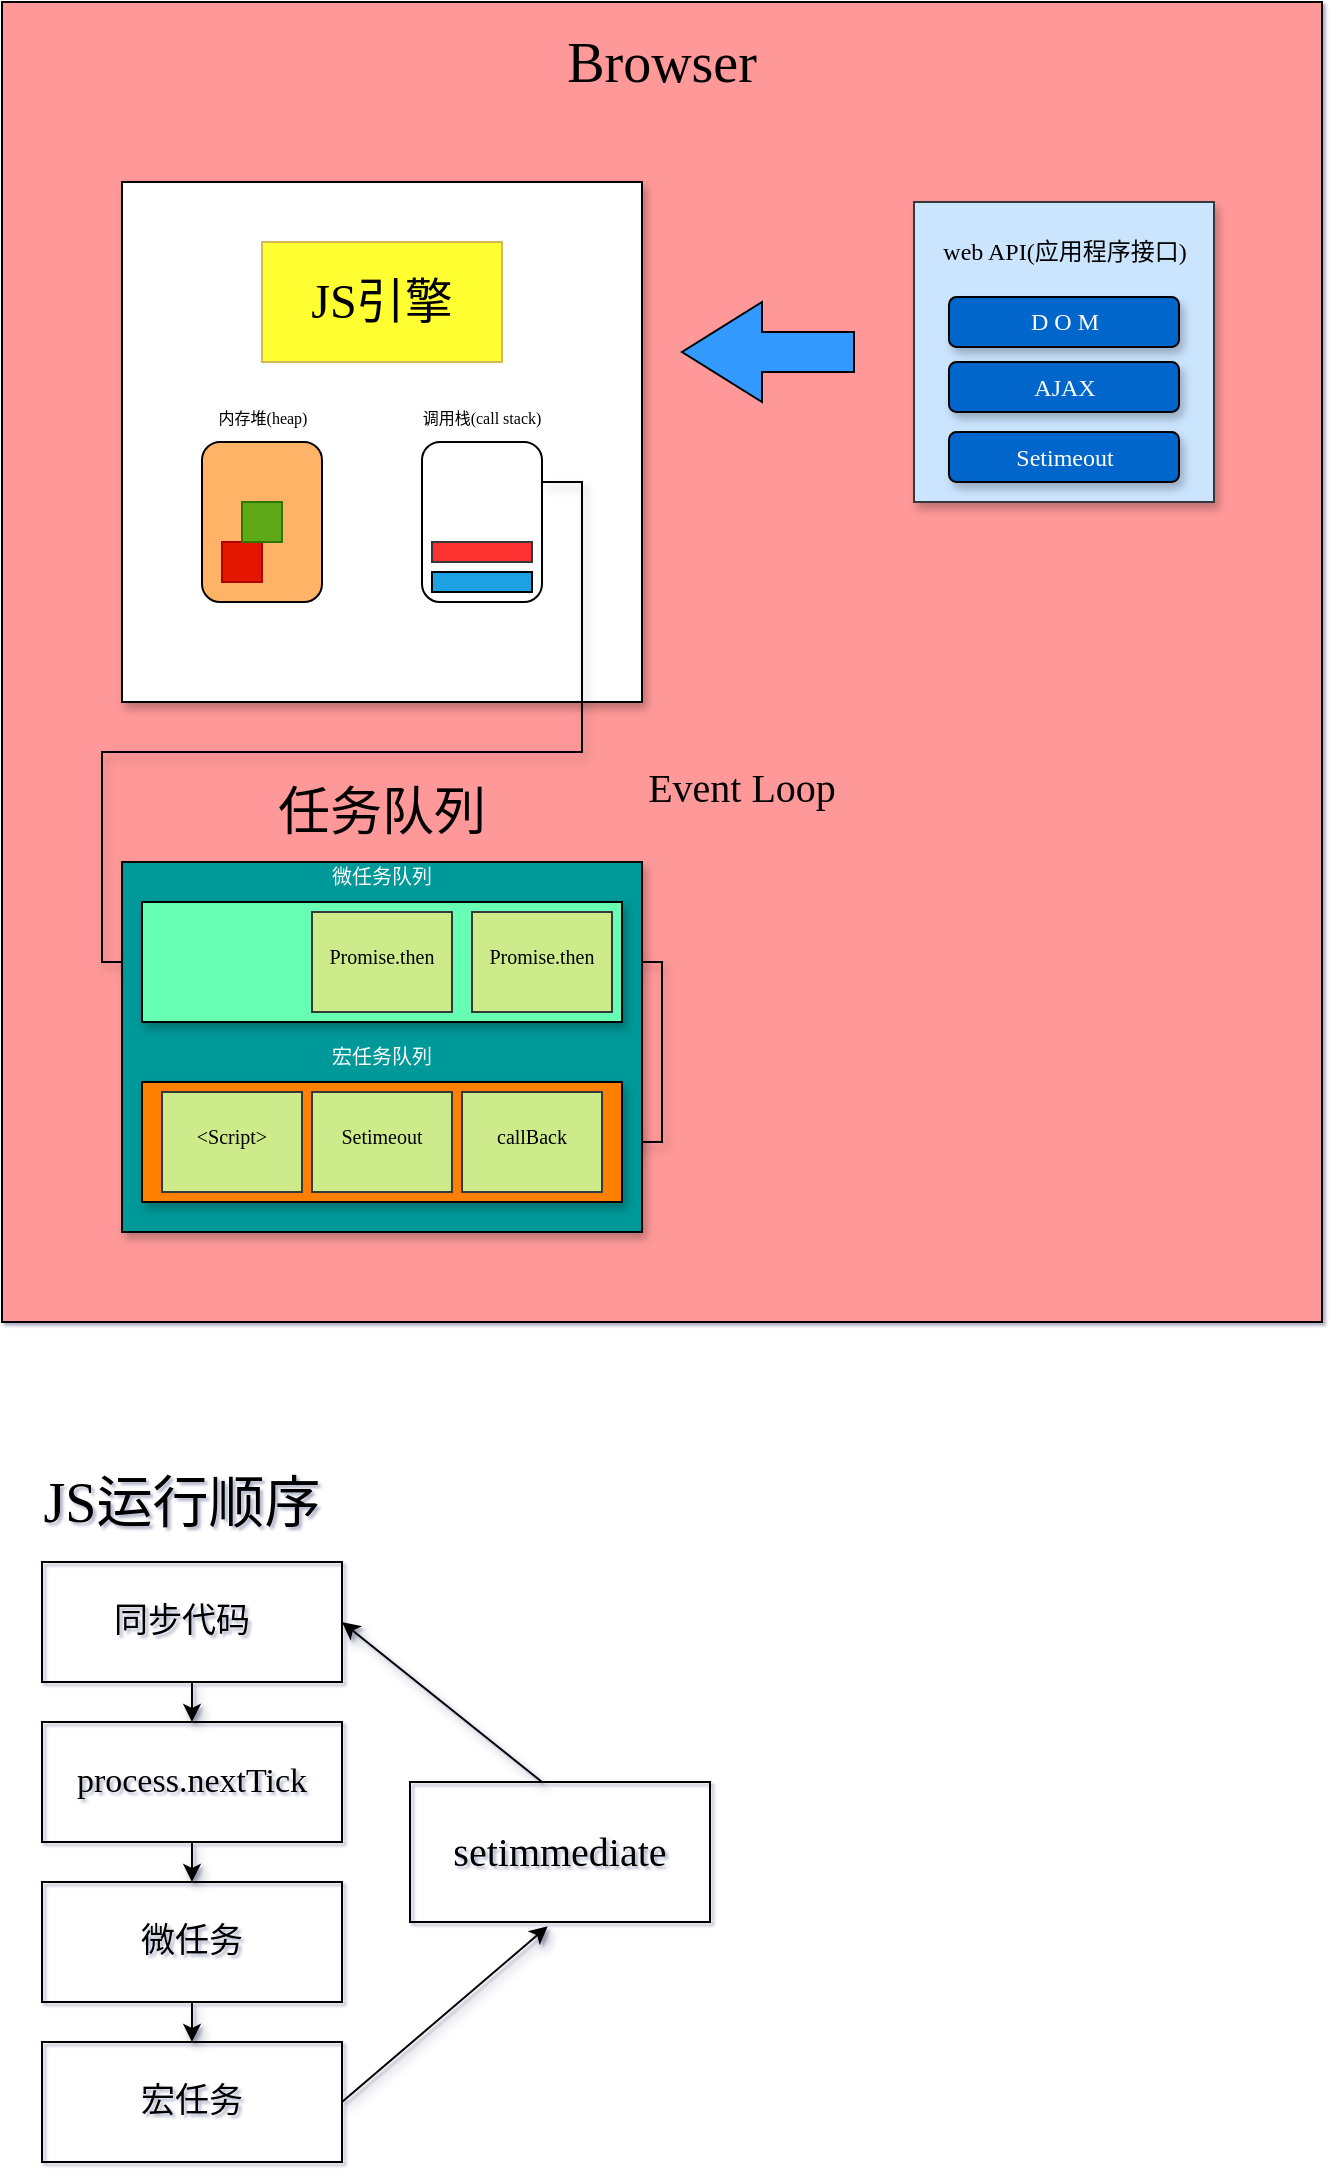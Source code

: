 <mxfile version="19.0.0" type="device"><diagram id="lpy9_t8XpZiyw46acclO" name="第 1 页"><mxGraphModel dx="1038" dy="641" grid="1" gridSize="10" guides="1" tooltips="1" connect="1" arrows="1" fold="1" page="1" pageScale="1" pageWidth="827" pageHeight="1169" math="0" shadow="1"><root><mxCell id="0"/><mxCell id="1" style="" parent="0"/><mxCell id="R4cz9IZzzsHsHqOZzPsK-80" value="" style="whiteSpace=wrap;html=1;aspect=fixed;rounded=0;shadow=0;glass=0;fontFamily=Comic Sans MS;fontSize=20;fontColor=#000000;strokeColor=default;fillColor=#FF9999;" parent="1" vertex="1"><mxGeometry x="60" y="20" width="660" height="660" as="geometry"/></mxCell><mxCell id="R4cz9IZzzsHsHqOZzPsK-81" value="&lt;font style=&quot;font-size: 28px;&quot;&gt;Browser&lt;/font&gt;" style="rounded=0;whiteSpace=wrap;html=1;shadow=0;glass=0;fontFamily=Comic Sans MS;fontSize=20;fontColor=#000000;strokeColor=none;fillColor=none;" parent="1" vertex="1"><mxGeometry x="320" y="20" width="140" height="60" as="geometry"/></mxCell><mxCell id="R4cz9IZzzsHsHqOZzPsK-29" value="web API" style="locked=1;" parent="0"/><mxCell id="R4cz9IZzzsHsHqOZzPsK-30" value="" style="whiteSpace=wrap;html=1;aspect=fixed;rounded=0;shadow=1;glass=0;fontFamily=Comic Sans MS;fontSize=8;strokeColor=#36393d;fillColor=#cce5ff;" parent="R4cz9IZzzsHsHqOZzPsK-29" vertex="1"><mxGeometry x="516" y="120" width="150" height="150" as="geometry"/></mxCell><mxCell id="R4cz9IZzzsHsHqOZzPsK-31" value="&lt;font style=&quot;font-size: 12px;&quot;&gt;web API(应用程序接口)&lt;/font&gt;" style="rounded=0;whiteSpace=wrap;html=1;shadow=1;glass=0;fontFamily=Comic Sans MS;fontSize=8;strokeColor=none;fillColor=none;" parent="R4cz9IZzzsHsHqOZzPsK-29" vertex="1"><mxGeometry x="524.75" y="130" width="132.5" height="30" as="geometry"/></mxCell><mxCell id="R4cz9IZzzsHsHqOZzPsK-32" value="&lt;font color=&quot;#ffffff&quot;&gt;D O M&lt;/font&gt;" style="rounded=1;whiteSpace=wrap;html=1;shadow=1;glass=0;fontFamily=Comic Sans MS;fontSize=12;fontColor=#000000;strokeColor=default;fillColor=#0066CC;" parent="R4cz9IZzzsHsHqOZzPsK-29" vertex="1"><mxGeometry x="533.5" y="167.5" width="115" height="25" as="geometry"/></mxCell><mxCell id="R4cz9IZzzsHsHqOZzPsK-33" value="&lt;font color=&quot;#ffffff&quot;&gt;AJAX&lt;/font&gt;" style="rounded=1;whiteSpace=wrap;html=1;shadow=1;glass=0;fontFamily=Comic Sans MS;fontSize=12;fontColor=#000000;strokeColor=default;fillColor=#0066CC;" parent="R4cz9IZzzsHsHqOZzPsK-29" vertex="1"><mxGeometry x="533.5" y="200" width="115" height="25" as="geometry"/></mxCell><mxCell id="R4cz9IZzzsHsHqOZzPsK-34" value="&lt;font color=&quot;#ffffff&quot;&gt;Setimeout&lt;/font&gt;" style="rounded=1;whiteSpace=wrap;html=1;shadow=1;glass=0;fontFamily=Comic Sans MS;fontSize=12;fontColor=#000000;strokeColor=default;fillColor=#0066CC;" parent="R4cz9IZzzsHsHqOZzPsK-29" vertex="1"><mxGeometry x="533.5" y="235" width="115" height="25" as="geometry"/></mxCell><mxCell id="R4cz9IZzzsHsHqOZzPsK-35" value="" style="html=1;shadow=0;dashed=0;align=center;verticalAlign=middle;shape=mxgraph.arrows2.arrow;dy=0.6;dx=40;flipH=1;notch=0;rounded=0;glass=0;fontFamily=Comic Sans MS;fontSize=12;fontColor=#FFFFFF;strokeColor=default;fillColor=#3399FF;" parent="R4cz9IZzzsHsHqOZzPsK-29" vertex="1"><mxGeometry x="400" y="170" width="86" height="50" as="geometry"/></mxCell><mxCell id="R4cz9IZzzsHsHqOZzPsK-2" value="js引擎块" style="locked=1;" parent="0"/><mxCell id="R4cz9IZzzsHsHqOZzPsK-3" value="" style="whiteSpace=wrap;html=1;aspect=fixed;rounded=0;shadow=1;glass=0;fontFamily=Comic Sans MS;fontSize=24;" parent="R4cz9IZzzsHsHqOZzPsK-2" vertex="1"><mxGeometry x="120" y="110" width="260" height="260" as="geometry"/></mxCell><mxCell id="R4cz9IZzzsHsHqOZzPsK-4" value="JS引擎" style="rounded=0;whiteSpace=wrap;html=1;shadow=0;glass=0;fontFamily=Comic Sans MS;fontSize=24;fillColor=#FFFF33;strokeColor=#d6b656;" parent="R4cz9IZzzsHsHqOZzPsK-2" vertex="1"><mxGeometry x="190" y="140" width="120" height="60" as="geometry"/></mxCell><mxCell id="R4cz9IZzzsHsHqOZzPsK-5" value="" style="rounded=1;whiteSpace=wrap;html=1;shadow=0;glass=0;fontFamily=Comic Sans MS;fontSize=24;fillColor=#FFB366;rotation=90;" parent="R4cz9IZzzsHsHqOZzPsK-2" vertex="1"><mxGeometry x="150" y="250" width="80" height="60" as="geometry"/></mxCell><mxCell id="R4cz9IZzzsHsHqOZzPsK-7" value="" style="whiteSpace=wrap;html=1;aspect=fixed;rounded=0;shadow=0;glass=0;fontFamily=Comic Sans MS;fontSize=24;fillColor=#e51400;imageWidth=5;arcSize=12;imageHeight=5;fontColor=#ffffff;strokeColor=#B20000;" parent="R4cz9IZzzsHsHqOZzPsK-2" vertex="1"><mxGeometry x="170" y="290" width="20" height="20" as="geometry"/></mxCell><mxCell id="R4cz9IZzzsHsHqOZzPsK-11" value="" style="whiteSpace=wrap;html=1;aspect=fixed;rounded=0;shadow=0;glass=0;fontFamily=Comic Sans MS;fontSize=24;fillColor=#60a917;imageWidth=5;arcSize=12;imageHeight=5;strokeColor=#2D7600;fontColor=#ffffff;" parent="R4cz9IZzzsHsHqOZzPsK-2" vertex="1"><mxGeometry x="180" y="270" width="20" height="20" as="geometry"/></mxCell><mxCell id="R4cz9IZzzsHsHqOZzPsK-14" value="&lt;font style=&quot;font-size: 8px;&quot;&gt;内存堆(heap)&lt;/font&gt;" style="rounded=0;whiteSpace=wrap;html=1;shadow=0;glass=0;fontFamily=Comic Sans MS;fontSize=16;fillColor=none;strokeColor=none;" parent="R4cz9IZzzsHsHqOZzPsK-2" vertex="1"><mxGeometry x="162.5" y="220" width="55" height="10" as="geometry"/></mxCell><mxCell id="R4cz9IZzzsHsHqOZzPsK-70" style="edgeStyle=orthogonalEdgeStyle;rounded=0;jumpStyle=none;orthogonalLoop=1;jettySize=auto;html=1;exitX=0.25;exitY=0;exitDx=0;exitDy=0;entryX=0;entryY=0.5;entryDx=0;entryDy=0;shadow=1;fontFamily=Comic Sans MS;fontSize=10;fontColor=#FFFFFF;" parent="R4cz9IZzzsHsHqOZzPsK-2" source="R4cz9IZzzsHsHqOZzPsK-16" target="R4cz9IZzzsHsHqOZzPsK-40" edge="1"><mxGeometry relative="1" as="geometry"/></mxCell><mxCell id="R4cz9IZzzsHsHqOZzPsK-16" value="" style="rounded=1;whiteSpace=wrap;html=1;shadow=0;glass=0;fontFamily=Comic Sans MS;fontSize=24;fillColor=#FFFFFF;rotation=90;" parent="R4cz9IZzzsHsHqOZzPsK-2" vertex="1"><mxGeometry x="260" y="250" width="80" height="60" as="geometry"/></mxCell><mxCell id="R4cz9IZzzsHsHqOZzPsK-17" value="" style="rounded=0;whiteSpace=wrap;html=1;shadow=0;glass=0;fontFamily=Comic Sans MS;fontSize=8;fillColor=#1ba1e2;rotation=90;fontColor=#ffffff;strokeColor=default;" parent="R4cz9IZzzsHsHqOZzPsK-2" vertex="1"><mxGeometry x="295" y="285" width="10" height="50" as="geometry"/></mxCell><mxCell id="R4cz9IZzzsHsHqOZzPsK-18" value="" style="rounded=0;whiteSpace=wrap;html=1;shadow=0;glass=0;fontFamily=Comic Sans MS;fontSize=8;fillColor=#FF3333;rotation=90;strokeColor=#36393d;" parent="R4cz9IZzzsHsHqOZzPsK-2" vertex="1"><mxGeometry x="295" y="270" width="10" height="50" as="geometry"/></mxCell><mxCell id="R4cz9IZzzsHsHqOZzPsK-20" value="&lt;span style=&quot;font-size: 8px;&quot;&gt;调用栈(call stack)&lt;/span&gt;" style="rounded=0;whiteSpace=wrap;html=1;shadow=0;glass=0;fontFamily=Comic Sans MS;fontSize=16;fillColor=none;strokeColor=none;" parent="R4cz9IZzzsHsHqOZzPsK-2" vertex="1"><mxGeometry x="265" y="220" width="70" height="10" as="geometry"/></mxCell><mxCell id="R4cz9IZzzsHsHqOZzPsK-71" style="edgeStyle=orthogonalEdgeStyle;rounded=0;jumpStyle=none;orthogonalLoop=1;jettySize=auto;html=1;exitX=1;exitY=0.5;exitDx=0;exitDy=0;entryX=1;entryY=0.5;entryDx=0;entryDy=0;shadow=1;fontFamily=Comic Sans MS;fontSize=10;fontColor=#FFFFFF;" parent="R4cz9IZzzsHsHqOZzPsK-2" source="R4cz9IZzzsHsHqOZzPsK-40" target="R4cz9IZzzsHsHqOZzPsK-43" edge="1"><mxGeometry relative="1" as="geometry"/></mxCell><mxCell id="R4cz9IZzzsHsHqOZzPsK-36" value="任务队列" style="locked=1;" parent="0"/><mxCell id="R4cz9IZzzsHsHqOZzPsK-38" value="" style="rounded=0;whiteSpace=wrap;html=1;shadow=1;glass=0;fontFamily=Comic Sans MS;fontSize=12;fontColor=#FFFFFF;strokeColor=default;fillColor=#009999;" parent="R4cz9IZzzsHsHqOZzPsK-36" vertex="1"><mxGeometry x="120" y="450" width="260" height="185" as="geometry"/></mxCell><mxCell id="R4cz9IZzzsHsHqOZzPsK-39" value="任务队列" style="rounded=0;whiteSpace=wrap;html=1;shadow=0;glass=0;fontFamily=Comic Sans MS;fontSize=26;fontColor=#000000;strokeColor=none;fillColor=none;spacing=20;" parent="R4cz9IZzzsHsHqOZzPsK-36" vertex="1"><mxGeometry x="175" y="410" width="150" height="30" as="geometry"/></mxCell><mxCell id="R4cz9IZzzsHsHqOZzPsK-40" value="" style="rounded=0;whiteSpace=wrap;html=1;shadow=1;glass=0;fontFamily=Comic Sans MS;fontSize=26;fontColor=#000000;strokeColor=default;fillColor=#66FFB3;" parent="R4cz9IZzzsHsHqOZzPsK-36" vertex="1"><mxGeometry x="130" y="470" width="240" height="60" as="geometry"/></mxCell><mxCell id="R4cz9IZzzsHsHqOZzPsK-41" value="&lt;font color=&quot;#ffffff&quot; style=&quot;font-size: 10px;&quot;&gt;微任务队列&lt;/font&gt;" style="rounded=0;whiteSpace=wrap;html=1;shadow=0;glass=0;fontFamily=Comic Sans MS;fontSize=26;fontColor=#000000;strokeColor=none;fillColor=none;verticalAlign=bottom;" parent="R4cz9IZzzsHsHqOZzPsK-36" vertex="1"><mxGeometry x="220" y="450" width="60" height="20" as="geometry"/></mxCell><mxCell id="R4cz9IZzzsHsHqOZzPsK-43" value="" style="rounded=0;whiteSpace=wrap;html=1;shadow=1;glass=0;fontFamily=Comic Sans MS;fontSize=26;fontColor=#000000;strokeColor=default;fillColor=#FF8000;" parent="R4cz9IZzzsHsHqOZzPsK-36" vertex="1"><mxGeometry x="130" y="560" width="240" height="60" as="geometry"/></mxCell><mxCell id="R4cz9IZzzsHsHqOZzPsK-45" value="&lt;font color=&quot;#ffffff&quot; style=&quot;font-size: 10px;&quot;&gt;宏任务队列&lt;/font&gt;" style="rounded=0;whiteSpace=wrap;html=1;shadow=0;glass=0;fontFamily=Comic Sans MS;fontSize=26;fontColor=#000000;strokeColor=none;fillColor=none;verticalAlign=bottom;" parent="R4cz9IZzzsHsHqOZzPsK-36" vertex="1"><mxGeometry x="220" y="540" width="60" height="20" as="geometry"/></mxCell><mxCell id="R4cz9IZzzsHsHqOZzPsK-46" value="" style="rounded=0;whiteSpace=wrap;html=1;shadow=0;glass=0;fontFamily=Comic Sans MS;fontSize=10;strokeColor=#36393d;fillColor=#cdeb8b;rotation=90;align=center;" parent="R4cz9IZzzsHsHqOZzPsK-36" vertex="1"><mxGeometry x="305" y="465" width="50" height="70" as="geometry"/></mxCell><mxCell id="R4cz9IZzzsHsHqOZzPsK-49" value="&lt;span style=&quot;font-size: 10px; background-color: rgb(205, 235, 139);&quot;&gt;Promise.then&lt;/span&gt;" style="rounded=0;whiteSpace=wrap;html=1;shadow=0;glass=0;fontFamily=Comic Sans MS;fontSize=26;fontColor=#000000;strokeColor=none;fillColor=none;verticalAlign=bottom;" parent="R4cz9IZzzsHsHqOZzPsK-36" vertex="1"><mxGeometry x="300" y="490" width="60" height="20" as="geometry"/></mxCell><mxCell id="R4cz9IZzzsHsHqOZzPsK-51" value="&lt;span style=&quot;font-size: 10px; background-color: rgb(205, 235, 139);&quot;&gt;Promise.then&lt;/span&gt;" style="rounded=0;whiteSpace=wrap;html=1;shadow=0;glass=0;fontFamily=Comic Sans MS;fontSize=26;fontColor=#000000;strokeColor=none;fillColor=none;verticalAlign=bottom;" parent="R4cz9IZzzsHsHqOZzPsK-36" vertex="1"><mxGeometry x="220" y="490" width="60" height="20" as="geometry"/></mxCell><mxCell id="R4cz9IZzzsHsHqOZzPsK-52" value="" style="rounded=0;whiteSpace=wrap;html=1;shadow=0;glass=0;fontFamily=Comic Sans MS;fontSize=10;strokeColor=#36393d;fillColor=#cdeb8b;rotation=90;align=center;" parent="R4cz9IZzzsHsHqOZzPsK-36" vertex="1"><mxGeometry x="225" y="465" width="50" height="70" as="geometry"/></mxCell><mxCell id="R4cz9IZzzsHsHqOZzPsK-53" value="&lt;span style=&quot;font-size: 10px; background-color: rgb(205, 235, 139);&quot;&gt;Promise.then&lt;/span&gt;" style="rounded=0;whiteSpace=wrap;html=1;shadow=0;glass=0;fontFamily=Comic Sans MS;fontSize=26;fontColor=#000000;strokeColor=none;fillColor=none;verticalAlign=bottom;" parent="R4cz9IZzzsHsHqOZzPsK-36" vertex="1"><mxGeometry x="220" y="490" width="60" height="20" as="geometry"/></mxCell><mxCell id="R4cz9IZzzsHsHqOZzPsK-54" value="" style="rounded=0;whiteSpace=wrap;html=1;shadow=0;glass=0;fontFamily=Comic Sans MS;fontSize=10;strokeColor=#36393d;fillColor=#cdeb8b;rotation=90;align=center;" parent="R4cz9IZzzsHsHqOZzPsK-36" vertex="1"><mxGeometry x="225" y="555" width="50" height="70" as="geometry"/></mxCell><mxCell id="R4cz9IZzzsHsHqOZzPsK-55" value="" style="rounded=0;whiteSpace=wrap;html=1;shadow=0;glass=0;fontFamily=Comic Sans MS;fontSize=10;strokeColor=#36393d;fillColor=#cdeb8b;rotation=90;align=center;" parent="R4cz9IZzzsHsHqOZzPsK-36" vertex="1"><mxGeometry x="150" y="555" width="50" height="70" as="geometry"/></mxCell><mxCell id="R4cz9IZzzsHsHqOZzPsK-56" value="&lt;span style=&quot;font-size: 10px; background-color: rgb(205, 235, 139);&quot;&gt;Setimeout&lt;/span&gt;" style="rounded=0;whiteSpace=wrap;html=1;shadow=0;glass=0;fontFamily=Comic Sans MS;fontSize=26;fontColor=#000000;strokeColor=none;fillColor=none;verticalAlign=bottom;" parent="R4cz9IZzzsHsHqOZzPsK-36" vertex="1"><mxGeometry x="220" y="580" width="60" height="20" as="geometry"/></mxCell><mxCell id="R4cz9IZzzsHsHqOZzPsK-58" value="&lt;span style=&quot;font-size: 10px; background-color: rgb(205, 235, 139);&quot;&gt;&amp;lt;Script&amp;gt;&lt;/span&gt;" style="rounded=0;whiteSpace=wrap;html=1;shadow=0;glass=0;fontFamily=Comic Sans MS;fontSize=26;fontColor=#000000;strokeColor=none;fillColor=none;verticalAlign=bottom;" parent="R4cz9IZzzsHsHqOZzPsK-36" vertex="1"><mxGeometry x="145" y="580" width="60" height="20" as="geometry"/></mxCell><mxCell id="R4cz9IZzzsHsHqOZzPsK-61" value="" style="rounded=0;whiteSpace=wrap;html=1;shadow=0;glass=0;fontFamily=Comic Sans MS;fontSize=10;strokeColor=#36393d;fillColor=#cdeb8b;rotation=90;align=center;" parent="R4cz9IZzzsHsHqOZzPsK-36" vertex="1"><mxGeometry x="300" y="555" width="50" height="70" as="geometry"/></mxCell><mxCell id="R4cz9IZzzsHsHqOZzPsK-62" value="&lt;span style=&quot;font-size: 10px; background-color: rgb(205, 235, 139);&quot;&gt;callBack&lt;/span&gt;" style="rounded=0;whiteSpace=wrap;html=1;shadow=0;glass=0;fontFamily=Comic Sans MS;fontSize=26;fontColor=#000000;strokeColor=none;fillColor=none;verticalAlign=bottom;" parent="R4cz9IZzzsHsHqOZzPsK-36" vertex="1"><mxGeometry x="295" y="580" width="60" height="20" as="geometry"/></mxCell><mxCell id="R4cz9IZzzsHsHqOZzPsK-77" value="&lt;font style=&quot;font-size: 20px;&quot;&gt;&lt;br&gt;Event Loop&lt;/font&gt;" style="rounded=0;whiteSpace=wrap;html=1;shadow=0;glass=0;fontFamily=Comic Sans MS;fontSize=10;fontColor=#000000;strokeColor=default;fillColor=#DCA8FF;" parent="R4cz9IZzzsHsHqOZzPsK-36" vertex="1"><mxGeometry x="370" y="400" width="120" as="geometry"/></mxCell><mxCell id="R4cz9IZzzsHsHqOZzPsK-84" value="JS运行顺序" parent="0"/><mxCell id="R4cz9IZzzsHsHqOZzPsK-85" value="JS运行顺序" style="rounded=0;whiteSpace=wrap;html=1;shadow=0;glass=0;fontFamily=Comic Sans MS;fontSize=28;fontColor=#000000;strokeColor=none;fillColor=none;" parent="R4cz9IZzzsHsHqOZzPsK-84" vertex="1"><mxGeometry x="60" y="740" width="180" height="60" as="geometry"/></mxCell><mxCell id="R4cz9IZzzsHsHqOZzPsK-86" value="" style="rounded=0;whiteSpace=wrap;html=1;shadow=0;glass=0;fontFamily=Comic Sans MS;fontSize=28;fontColor=#000000;strokeColor=default;fillColor=none;" parent="R4cz9IZzzsHsHqOZzPsK-84" vertex="1"><mxGeometry x="80" y="800" width="150" height="60" as="geometry"/></mxCell><mxCell id="R4cz9IZzzsHsHqOZzPsK-88" value="" style="rounded=0;whiteSpace=wrap;html=1;shadow=0;glass=0;fontFamily=Comic Sans MS;fontSize=28;fontColor=#000000;strokeColor=default;fillColor=none;" parent="R4cz9IZzzsHsHqOZzPsK-84" vertex="1"><mxGeometry x="80" y="880" width="150" height="60" as="geometry"/></mxCell><mxCell id="R4cz9IZzzsHsHqOZzPsK-91" value="process.nextTick" style="rounded=0;whiteSpace=wrap;html=1;shadow=0;glass=0;fontFamily=Comic Sans MS;fontSize=17;fontColor=#000000;strokeColor=none;fillColor=none;" parent="R4cz9IZzzsHsHqOZzPsK-84" vertex="1"><mxGeometry x="85" y="895" width="140" height="30" as="geometry"/></mxCell><mxCell id="R4cz9IZzzsHsHqOZzPsK-93" value="" style="rounded=0;whiteSpace=wrap;html=1;shadow=0;glass=0;fontFamily=Comic Sans MS;fontSize=28;fontColor=#000000;strokeColor=default;fillColor=none;" parent="R4cz9IZzzsHsHqOZzPsK-84" vertex="1"><mxGeometry x="80" y="960" width="150" height="60" as="geometry"/></mxCell><mxCell id="R4cz9IZzzsHsHqOZzPsK-94" value="微任务" style="rounded=0;whiteSpace=wrap;html=1;shadow=0;glass=0;fontFamily=Comic Sans MS;fontSize=17;fontColor=#000000;strokeColor=none;fillColor=none;" parent="R4cz9IZzzsHsHqOZzPsK-84" vertex="1"><mxGeometry x="85" y="975" width="140" height="30" as="geometry"/></mxCell><mxCell id="R4cz9IZzzsHsHqOZzPsK-95" value="同步代码" style="rounded=0;whiteSpace=wrap;html=1;shadow=0;glass=0;fontFamily=Comic Sans MS;fontSize=17;fontColor=#000000;strokeColor=none;fillColor=none;" parent="R4cz9IZzzsHsHqOZzPsK-84" vertex="1"><mxGeometry x="80" y="815" width="140" height="30" as="geometry"/></mxCell><mxCell id="R4cz9IZzzsHsHqOZzPsK-96" value="宏任务" style="rounded=0;whiteSpace=wrap;html=1;shadow=0;glass=0;fontFamily=Comic Sans MS;fontSize=17;fontColor=#000000;strokeColor=none;fillColor=none;" parent="R4cz9IZzzsHsHqOZzPsK-84" vertex="1"><mxGeometry x="85" y="1055" width="140" height="30" as="geometry"/></mxCell><mxCell id="R4cz9IZzzsHsHqOZzPsK-102" value="" style="rounded=0;whiteSpace=wrap;html=1;shadow=0;glass=0;fontFamily=Comic Sans MS;fontSize=28;fontColor=#000000;strokeColor=default;fillColor=none;" parent="R4cz9IZzzsHsHqOZzPsK-84" vertex="1"><mxGeometry x="264" y="910" width="150" height="70" as="geometry"/></mxCell><mxCell id="R4cz9IZzzsHsHqOZzPsK-103" value="" style="rounded=0;whiteSpace=wrap;html=1;shadow=0;glass=0;fontFamily=Comic Sans MS;fontSize=28;fontColor=#000000;strokeColor=default;fillColor=none;" parent="R4cz9IZzzsHsHqOZzPsK-84" vertex="1"><mxGeometry x="80" y="1040" width="150" height="60" as="geometry"/></mxCell><mxCell id="R4cz9IZzzsHsHqOZzPsK-106" value="&lt;font style=&quot;font-size: 20px;&quot;&gt;setimmediate&lt;/font&gt;" style="rounded=0;whiteSpace=wrap;html=1;shadow=0;glass=0;fontFamily=Comic Sans MS;fontSize=17;fontColor=#000000;strokeColor=none;fillColor=none;" parent="R4cz9IZzzsHsHqOZzPsK-84" vertex="1"><mxGeometry x="279" y="922.5" width="120" height="45" as="geometry"/></mxCell><mxCell id="R4cz9IZzzsHsHqOZzPsK-108" value="" style="endArrow=classic;html=1;rounded=0;shadow=1;fontFamily=Comic Sans MS;fontSize=20;fontColor=#000000;jumpStyle=none;exitX=0.5;exitY=1;exitDx=0;exitDy=0;entryX=0.5;entryY=0;entryDx=0;entryDy=0;" parent="R4cz9IZzzsHsHqOZzPsK-84" source="R4cz9IZzzsHsHqOZzPsK-86" target="R4cz9IZzzsHsHqOZzPsK-88" edge="1"><mxGeometry width="50" height="50" relative="1" as="geometry"><mxPoint x="264" y="870" as="sourcePoint"/><mxPoint x="314" y="820" as="targetPoint"/></mxGeometry></mxCell><mxCell id="R4cz9IZzzsHsHqOZzPsK-111" value="" style="endArrow=classic;html=1;rounded=0;shadow=1;fontFamily=Comic Sans MS;fontSize=20;fontColor=#000000;jumpStyle=none;exitX=0.5;exitY=1;exitDx=0;exitDy=0;" parent="R4cz9IZzzsHsHqOZzPsK-84" source="R4cz9IZzzsHsHqOZzPsK-88" target="R4cz9IZzzsHsHqOZzPsK-93" edge="1"><mxGeometry width="50" height="50" relative="1" as="geometry"><mxPoint x="160" y="980" as="sourcePoint"/><mxPoint x="210" y="930" as="targetPoint"/></mxGeometry></mxCell><mxCell id="R4cz9IZzzsHsHqOZzPsK-112" value="" style="endArrow=classic;html=1;rounded=0;shadow=1;fontFamily=Comic Sans MS;fontSize=20;fontColor=#000000;jumpStyle=none;exitX=0.5;exitY=1;exitDx=0;exitDy=0;entryX=0.5;entryY=0;entryDx=0;entryDy=0;" parent="R4cz9IZzzsHsHqOZzPsK-84" source="R4cz9IZzzsHsHqOZzPsK-93" target="R4cz9IZzzsHsHqOZzPsK-103" edge="1"><mxGeometry width="50" height="50" relative="1" as="geometry"><mxPoint x="160" y="980" as="sourcePoint"/><mxPoint x="210" y="930" as="targetPoint"/></mxGeometry></mxCell><mxCell id="R4cz9IZzzsHsHqOZzPsK-114" value="" style="endArrow=classic;html=1;rounded=0;shadow=1;fontFamily=Comic Sans MS;fontSize=20;fontColor=#000000;jumpStyle=none;entryX=0.459;entryY=1.031;entryDx=0;entryDy=0;entryPerimeter=0;" parent="R4cz9IZzzsHsHqOZzPsK-84" target="R4cz9IZzzsHsHqOZzPsK-102" edge="1"><mxGeometry width="50" height="50" relative="1" as="geometry"><mxPoint x="230" y="1070" as="sourcePoint"/><mxPoint x="280" y="1020" as="targetPoint"/></mxGeometry></mxCell><mxCell id="R4cz9IZzzsHsHqOZzPsK-116" value="" style="endArrow=classic;html=1;rounded=0;shadow=1;fontFamily=Comic Sans MS;fontSize=20;fontColor=#000000;jumpStyle=none;entryX=1;entryY=0.5;entryDx=0;entryDy=0;" parent="R4cz9IZzzsHsHqOZzPsK-84" target="R4cz9IZzzsHsHqOZzPsK-86" edge="1"><mxGeometry width="50" height="50" relative="1" as="geometry"><mxPoint x="330" y="910" as="sourcePoint"/><mxPoint x="380" y="860" as="targetPoint"/></mxGeometry></mxCell></root></mxGraphModel></diagram></mxfile>